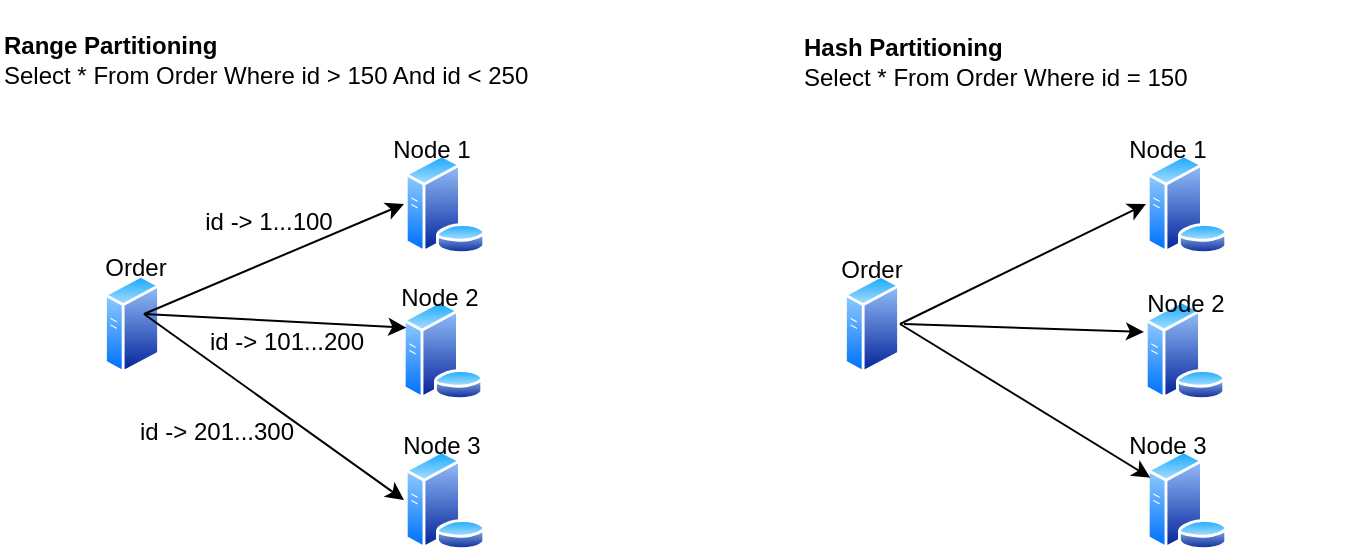 <mxfile version="22.1.7" type="github">
  <diagram name="Page-1" id="VXn1QLHg06nI7pCUEOKj">
    <mxGraphModel dx="794" dy="456" grid="1" gridSize="10" guides="1" tooltips="1" connect="1" arrows="1" fold="1" page="1" pageScale="1" pageWidth="850" pageHeight="1100" math="0" shadow="0">
      <root>
        <mxCell id="0" />
        <mxCell id="1" parent="0" />
        <mxCell id="Kr7JB6gwOViD-F6pJ2YP-6" value="" style="image;aspect=fixed;perimeter=ellipsePerimeter;html=1;align=center;shadow=0;dashed=0;spacingTop=3;image=img/lib/active_directory/database_server.svg;" vertex="1" parent="1">
          <mxGeometry x="611" y="120" width="41" height="50" as="geometry" />
        </mxCell>
        <mxCell id="Kr7JB6gwOViD-F6pJ2YP-7" value="" style="image;aspect=fixed;perimeter=ellipsePerimeter;html=1;align=center;shadow=0;dashed=0;spacingTop=3;image=img/lib/active_directory/database_server.svg;" vertex="1" parent="1">
          <mxGeometry x="610" y="193" width="41" height="50" as="geometry" />
        </mxCell>
        <mxCell id="Kr7JB6gwOViD-F6pJ2YP-8" value="" style="image;aspect=fixed;perimeter=ellipsePerimeter;html=1;align=center;shadow=0;dashed=0;spacingTop=3;image=img/lib/active_directory/database_server.svg;" vertex="1" parent="1">
          <mxGeometry x="611" y="268" width="41" height="50" as="geometry" />
        </mxCell>
        <mxCell id="Kr7JB6gwOViD-F6pJ2YP-1" value="" style="image;aspect=fixed;perimeter=ellipsePerimeter;html=1;align=center;shadow=0;dashed=0;spacingTop=3;image=img/lib/active_directory/database_server.svg;" vertex="1" parent="1">
          <mxGeometry x="240" y="120" width="41" height="50" as="geometry" />
        </mxCell>
        <mxCell id="Kr7JB6gwOViD-F6pJ2YP-2" value="" style="image;aspect=fixed;perimeter=ellipsePerimeter;html=1;align=center;shadow=0;dashed=0;spacingTop=3;image=img/lib/active_directory/database_server.svg;" vertex="1" parent="1">
          <mxGeometry x="239" y="193" width="41" height="50" as="geometry" />
        </mxCell>
        <mxCell id="Kr7JB6gwOViD-F6pJ2YP-3" value="" style="image;aspect=fixed;perimeter=ellipsePerimeter;html=1;align=center;shadow=0;dashed=0;spacingTop=3;image=img/lib/active_directory/database_server.svg;" vertex="1" parent="1">
          <mxGeometry x="240" y="268" width="41" height="50" as="geometry" />
        </mxCell>
        <mxCell id="Kr7JB6gwOViD-F6pJ2YP-9" value="" style="image;aspect=fixed;perimeter=ellipsePerimeter;html=1;align=center;shadow=0;dashed=0;spacingTop=3;image=img/lib/active_directory/generic_server.svg;" vertex="1" parent="1">
          <mxGeometry x="90" y="180" width="28.0" height="50" as="geometry" />
        </mxCell>
        <mxCell id="Kr7JB6gwOViD-F6pJ2YP-10" value="" style="image;aspect=fixed;perimeter=ellipsePerimeter;html=1;align=center;shadow=0;dashed=0;spacingTop=3;image=img/lib/active_directory/generic_server.svg;" vertex="1" parent="1">
          <mxGeometry x="460" y="180" width="28.0" height="50" as="geometry" />
        </mxCell>
        <mxCell id="Kr7JB6gwOViD-F6pJ2YP-11" value="" style="endArrow=classic;html=1;rounded=0;entryX=0;entryY=0.5;entryDx=0;entryDy=0;" edge="1" parent="1" target="Kr7JB6gwOViD-F6pJ2YP-1">
          <mxGeometry width="50" height="50" relative="1" as="geometry">
            <mxPoint x="110" y="200" as="sourcePoint" />
            <mxPoint x="168" y="160" as="targetPoint" />
          </mxGeometry>
        </mxCell>
        <mxCell id="Kr7JB6gwOViD-F6pJ2YP-12" value="" style="endArrow=classic;html=1;rounded=0;entryX=0;entryY=0.25;entryDx=0;entryDy=0;" edge="1" parent="1" target="Kr7JB6gwOViD-F6pJ2YP-2">
          <mxGeometry width="50" height="50" relative="1" as="geometry">
            <mxPoint x="110" y="200" as="sourcePoint" />
            <mxPoint x="250" y="155" as="targetPoint" />
          </mxGeometry>
        </mxCell>
        <mxCell id="Kr7JB6gwOViD-F6pJ2YP-13" value="" style="endArrow=classic;html=1;rounded=0;entryX=0;entryY=0.5;entryDx=0;entryDy=0;" edge="1" parent="1" target="Kr7JB6gwOViD-F6pJ2YP-3">
          <mxGeometry width="50" height="50" relative="1" as="geometry">
            <mxPoint x="110" y="200" as="sourcePoint" />
            <mxPoint x="251" y="217" as="targetPoint" />
          </mxGeometry>
        </mxCell>
        <mxCell id="Kr7JB6gwOViD-F6pJ2YP-14" value="" style="endArrow=classic;html=1;rounded=0;" edge="1" parent="1">
          <mxGeometry width="50" height="50" relative="1" as="geometry">
            <mxPoint x="490" y="205" as="sourcePoint" />
            <mxPoint x="610" y="209" as="targetPoint" />
          </mxGeometry>
        </mxCell>
        <mxCell id="Kr7JB6gwOViD-F6pJ2YP-15" value="" style="endArrow=classic;html=1;rounded=0;exitX=1;exitY=0.5;exitDx=0;exitDy=0;entryX=0;entryY=0.25;entryDx=0;entryDy=0;" edge="1" parent="1" source="Kr7JB6gwOViD-F6pJ2YP-10" target="Kr7JB6gwOViD-F6pJ2YP-8">
          <mxGeometry width="50" height="50" relative="1" as="geometry">
            <mxPoint x="497" y="204" as="sourcePoint" />
            <mxPoint x="620" y="219" as="targetPoint" />
          </mxGeometry>
        </mxCell>
        <mxCell id="Kr7JB6gwOViD-F6pJ2YP-16" value="" style="endArrow=classic;html=1;rounded=0;exitX=1;exitY=0.5;exitDx=0;exitDy=0;entryX=0;entryY=0.5;entryDx=0;entryDy=0;" edge="1" parent="1" source="Kr7JB6gwOViD-F6pJ2YP-10" target="Kr7JB6gwOViD-F6pJ2YP-6">
          <mxGeometry width="50" height="50" relative="1" as="geometry">
            <mxPoint x="498" y="215" as="sourcePoint" />
            <mxPoint x="623" y="292" as="targetPoint" />
          </mxGeometry>
        </mxCell>
        <UserObject label="&lt;b&gt;Range Partitioning&lt;/b&gt;&lt;br&gt;Select * From Order Where id &amp;gt; 150 And id &amp;lt; 250" placeholders="1" name="Variable" id="Kr7JB6gwOViD-F6pJ2YP-17">
          <mxCell style="text;html=1;strokeColor=none;fillColor=none;align=left;verticalAlign=middle;whiteSpace=wrap;overflow=hidden;" vertex="1" parent="1">
            <mxGeometry x="38" y="43" width="280" height="60" as="geometry" />
          </mxCell>
        </UserObject>
        <UserObject label="&lt;b&gt;Hash Partitioning&lt;/b&gt;&lt;br&gt;Select * From Order Where id = 150" placeholders="1" name="Variable" id="Kr7JB6gwOViD-F6pJ2YP-18">
          <mxCell style="text;html=1;strokeColor=none;fillColor=none;align=left;verticalAlign=middle;whiteSpace=wrap;overflow=hidden;" vertex="1" parent="1">
            <mxGeometry x="438" y="44" width="280" height="60" as="geometry" />
          </mxCell>
        </UserObject>
        <mxCell id="Kr7JB6gwOViD-F6pJ2YP-19" value="Order" style="text;html=1;strokeColor=none;fillColor=none;align=center;verticalAlign=middle;whiteSpace=wrap;rounded=0;" vertex="1" parent="1">
          <mxGeometry x="76" y="162" width="60" height="30" as="geometry" />
        </mxCell>
        <mxCell id="Kr7JB6gwOViD-F6pJ2YP-20" value="Order" style="text;html=1;strokeColor=none;fillColor=none;align=center;verticalAlign=middle;whiteSpace=wrap;rounded=0;" vertex="1" parent="1">
          <mxGeometry x="444" y="163" width="60" height="30" as="geometry" />
        </mxCell>
        <mxCell id="Kr7JB6gwOViD-F6pJ2YP-21" value="id -&amp;gt; 1...100" style="text;html=1;strokeColor=none;fillColor=none;align=center;verticalAlign=middle;whiteSpace=wrap;rounded=0;" vertex="1" parent="1">
          <mxGeometry x="130" y="139" width="85" height="30" as="geometry" />
        </mxCell>
        <mxCell id="Kr7JB6gwOViD-F6pJ2YP-22" value="id -&amp;gt; 201...300" style="text;html=1;strokeColor=none;fillColor=none;align=center;verticalAlign=middle;whiteSpace=wrap;rounded=0;" vertex="1" parent="1">
          <mxGeometry x="104" y="244" width="85" height="30" as="geometry" />
        </mxCell>
        <mxCell id="Kr7JB6gwOViD-F6pJ2YP-23" value="id -&amp;gt; 101...200" style="text;html=1;strokeColor=none;fillColor=none;align=center;verticalAlign=middle;whiteSpace=wrap;rounded=0;" vertex="1" parent="1">
          <mxGeometry x="139" y="199" width="85" height="30" as="geometry" />
        </mxCell>
        <mxCell id="Kr7JB6gwOViD-F6pJ2YP-24" value="Node 1" style="text;html=1;strokeColor=none;fillColor=none;align=center;verticalAlign=middle;whiteSpace=wrap;rounded=0;" vertex="1" parent="1">
          <mxGeometry x="224" y="103" width="60" height="30" as="geometry" />
        </mxCell>
        <mxCell id="Kr7JB6gwOViD-F6pJ2YP-25" value="Node 2" style="text;html=1;strokeColor=none;fillColor=none;align=center;verticalAlign=middle;whiteSpace=wrap;rounded=0;" vertex="1" parent="1">
          <mxGeometry x="228" y="177" width="60" height="30" as="geometry" />
        </mxCell>
        <mxCell id="Kr7JB6gwOViD-F6pJ2YP-26" value="Node 3" style="text;html=1;strokeColor=none;fillColor=none;align=center;verticalAlign=middle;whiteSpace=wrap;rounded=0;" vertex="1" parent="1">
          <mxGeometry x="229" y="251" width="60" height="30" as="geometry" />
        </mxCell>
        <mxCell id="Kr7JB6gwOViD-F6pJ2YP-28" value="Node 1" style="text;html=1;strokeColor=none;fillColor=none;align=center;verticalAlign=middle;whiteSpace=wrap;rounded=0;" vertex="1" parent="1">
          <mxGeometry x="592" y="103" width="60" height="30" as="geometry" />
        </mxCell>
        <mxCell id="Kr7JB6gwOViD-F6pJ2YP-29" value="Node 3" style="text;html=1;strokeColor=none;fillColor=none;align=center;verticalAlign=middle;whiteSpace=wrap;rounded=0;" vertex="1" parent="1">
          <mxGeometry x="592" y="251" width="60" height="30" as="geometry" />
        </mxCell>
        <mxCell id="Kr7JB6gwOViD-F6pJ2YP-30" value="Node 2" style="text;html=1;strokeColor=none;fillColor=none;align=center;verticalAlign=middle;whiteSpace=wrap;rounded=0;" vertex="1" parent="1">
          <mxGeometry x="600.5" y="180" width="60" height="30" as="geometry" />
        </mxCell>
      </root>
    </mxGraphModel>
  </diagram>
</mxfile>
